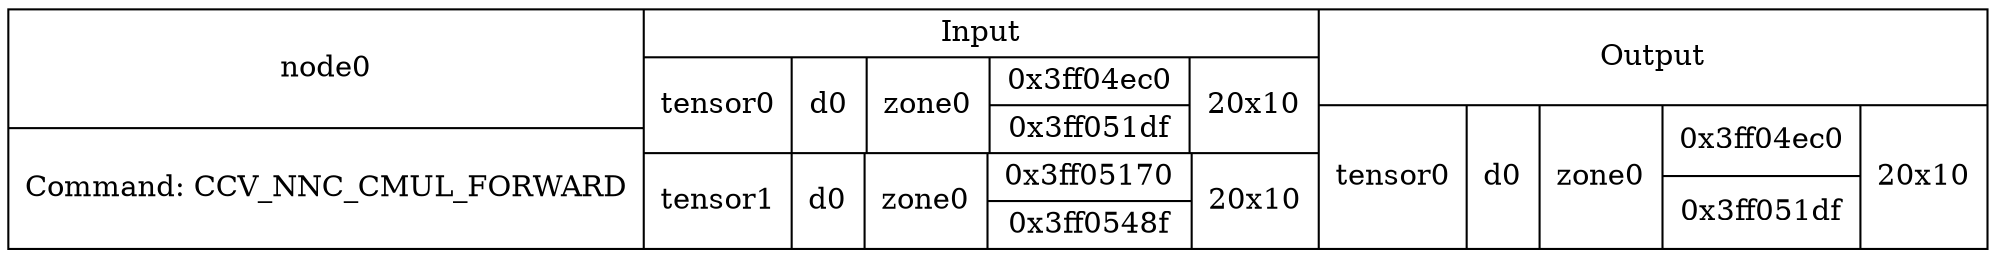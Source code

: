 digraph G {
compound=true;
node0 [shape=record,label="{node0|Command: CCV_NNC_CMUL_FORWARD}|{Input|{tensor0|d0|zone0|{0x3ff04ec0|0x3ff051df}|20x10}|{tensor1|d0|zone0|{0x3ff05170|0x3ff0548f}|20x10}}|{Output|{tensor0|d0|zone0|{0x3ff04ec0|0x3ff051df}|20x10}}"];
}
